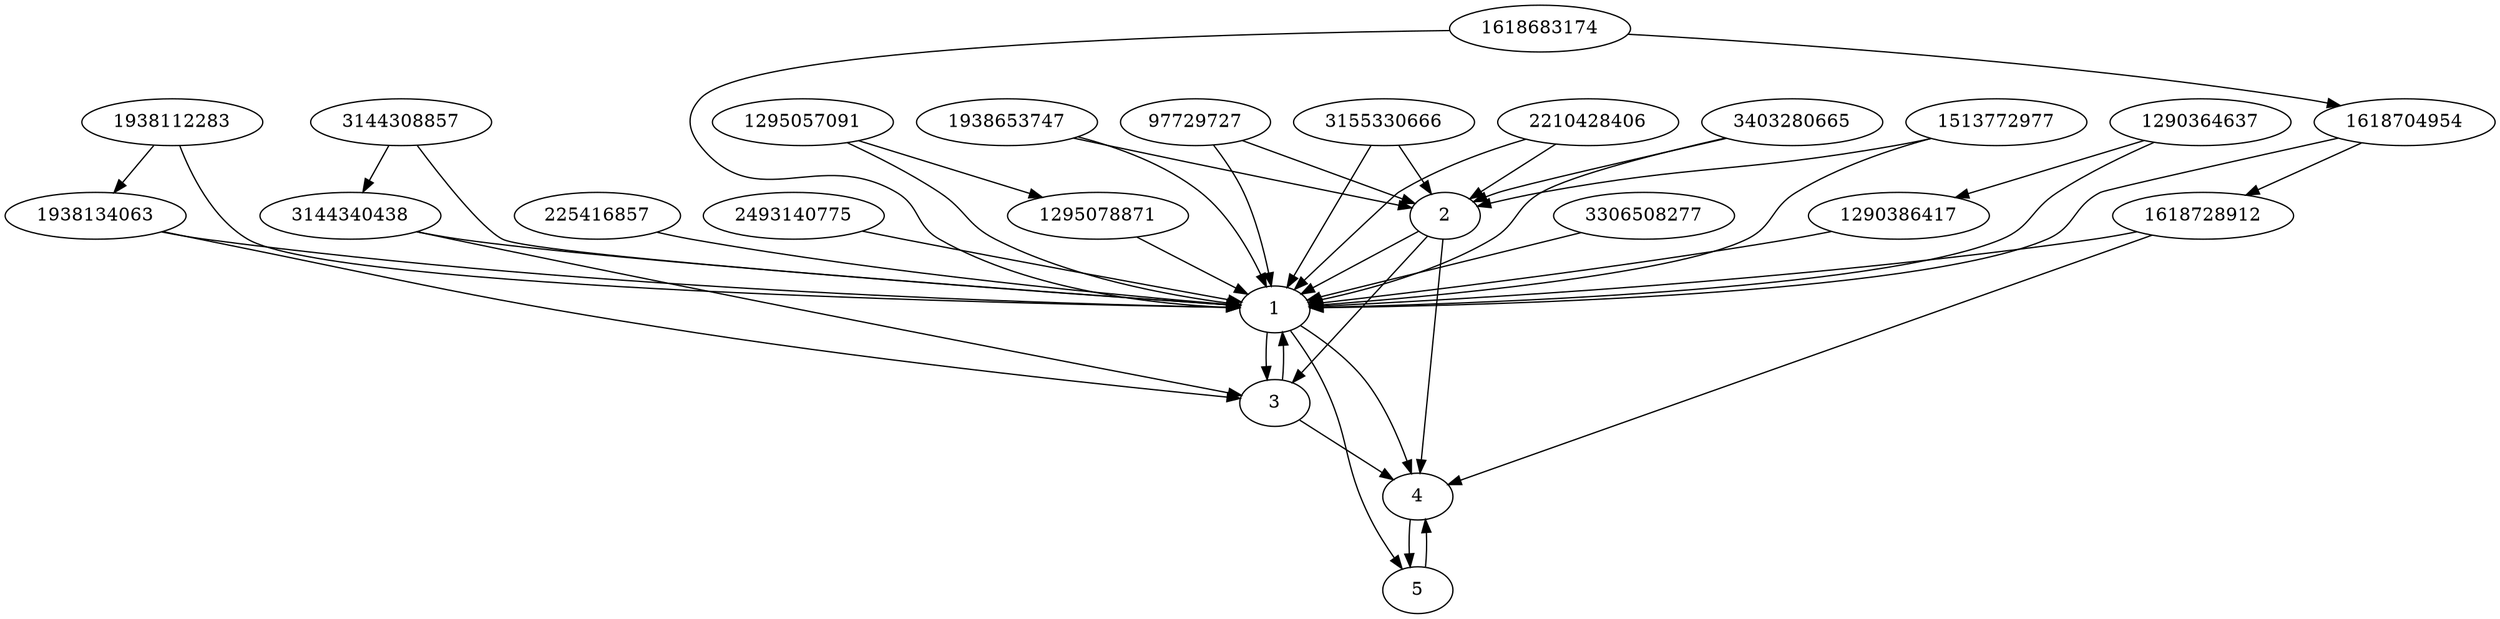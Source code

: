 strict digraph  {
1;
2;
3;
4;
5;
3403280665;
225416857;
1938112283;
1618683174;
2493140775;
1938134063;
1513772977;
1938653747;
1618704954;
97729727;
1295057091;
1618728912;
3144340438;
1295078871;
1290364637;
3155330666;
1290386417;
3306508277;
2210428406;
3144308857;
1 -> 3;
1 -> 4;
1 -> 5;
2 -> 3;
2 -> 4;
2 -> 1;
3 -> 1;
3 -> 4;
4 -> 5;
5 -> 4;
3403280665 -> 1;
3403280665 -> 2;
225416857 -> 1;
1938112283 -> 1;
1938112283 -> 1938134063;
1618683174 -> 1;
1618683174 -> 1618704954;
2493140775 -> 1;
1938134063 -> 1;
1938134063 -> 3;
1513772977 -> 1;
1513772977 -> 2;
1938653747 -> 1;
1938653747 -> 2;
1618704954 -> 1;
1618704954 -> 1618728912;
97729727 -> 1;
97729727 -> 2;
1295057091 -> 1;
1295057091 -> 1295078871;
1618728912 -> 1;
1618728912 -> 4;
3144340438 -> 1;
3144340438 -> 3;
1295078871 -> 1;
1290364637 -> 1;
1290364637 -> 1290386417;
3155330666 -> 1;
3155330666 -> 2;
1290386417 -> 1;
3306508277 -> 1;
2210428406 -> 1;
2210428406 -> 2;
3144308857 -> 1;
3144308857 -> 3144340438;
}

